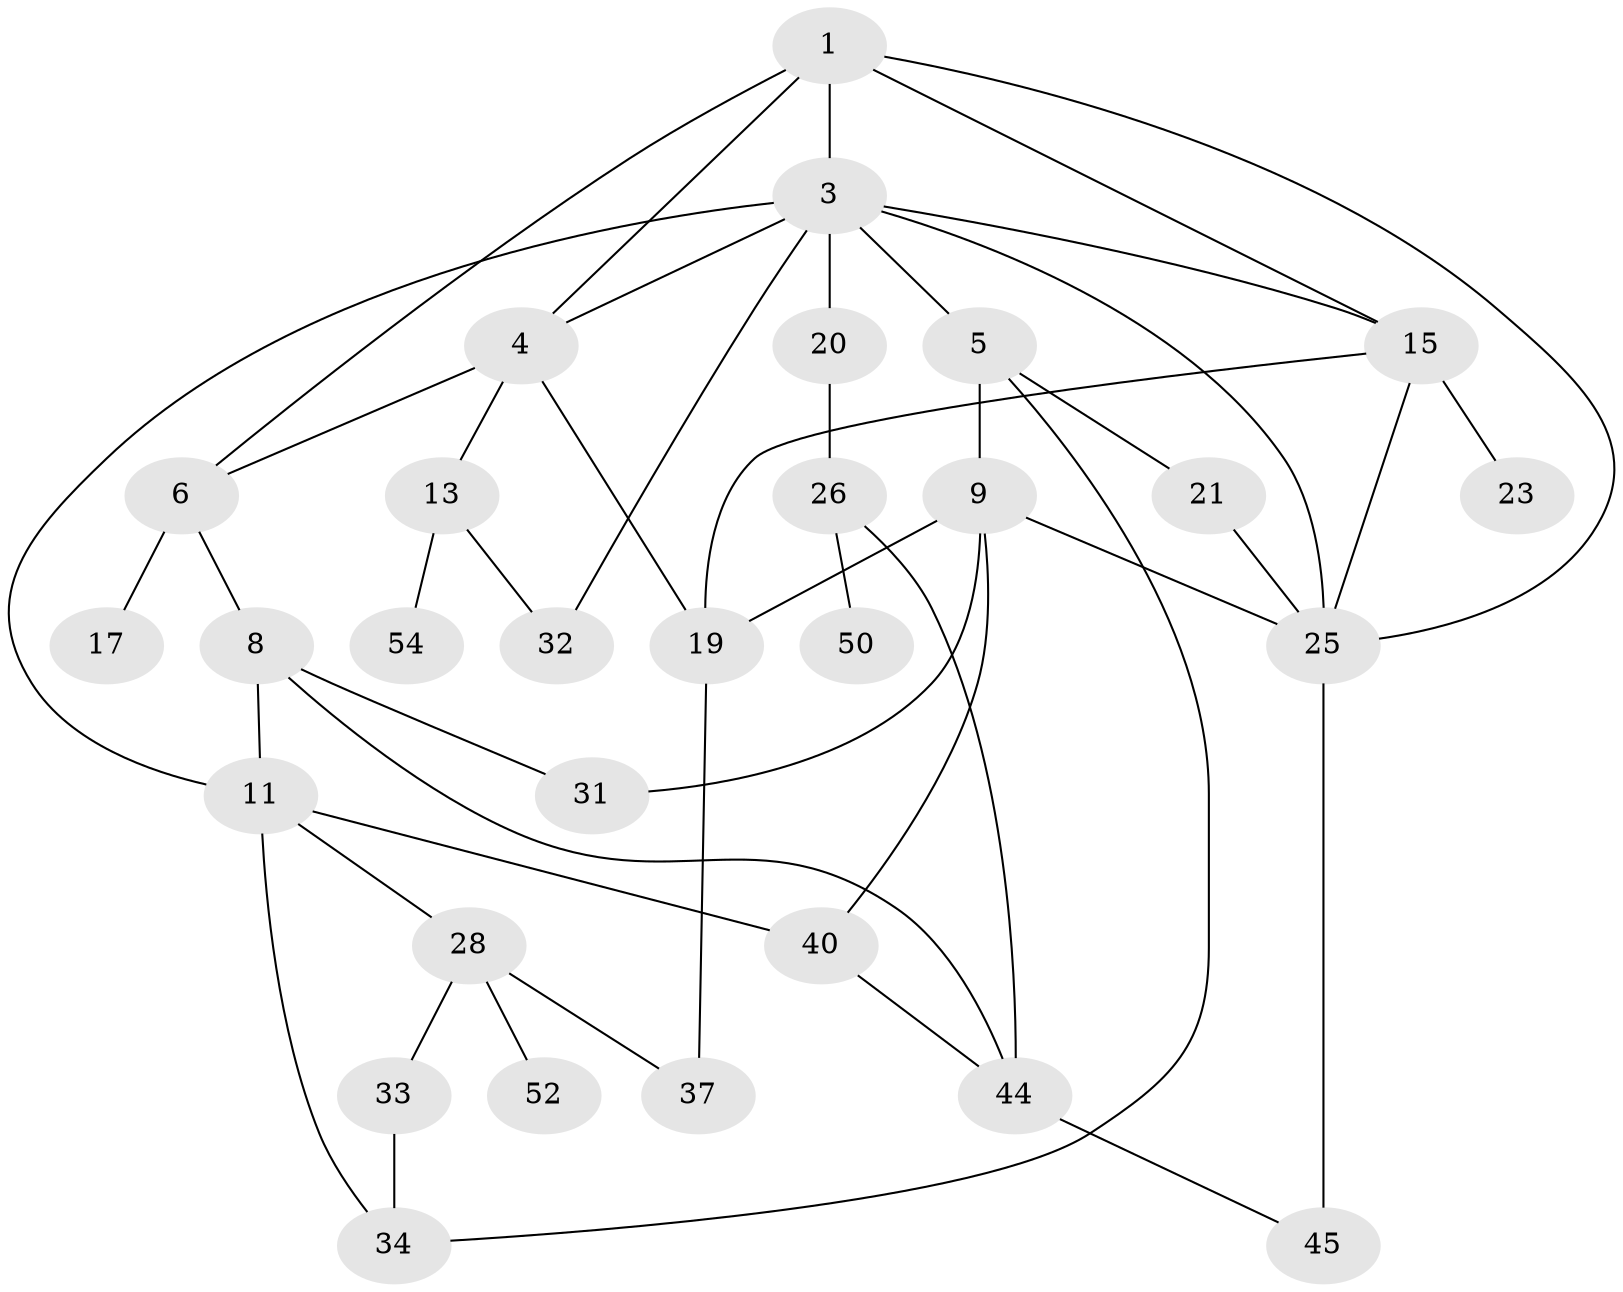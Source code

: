 // original degree distribution, {6: 0.01694915254237288, 2: 0.3220338983050847, 3: 0.288135593220339, 4: 0.11864406779661017, 5: 0.0847457627118644, 7: 0.03389830508474576, 1: 0.13559322033898305}
// Generated by graph-tools (version 1.1) at 2025/13/03/09/25 04:13:22]
// undirected, 29 vertices, 47 edges
graph export_dot {
graph [start="1"]
  node [color=gray90,style=filled];
  1 [super="+49+2"];
  3 [super="+14"];
  4 [super="+10"];
  5 [super="+7"];
  6 [super="+12"];
  8 [super="+18"];
  9 [super="+24"];
  11 [super="+27"];
  13;
  15;
  17;
  19 [super="+22"];
  20;
  21;
  23;
  25 [super="+36+56+58+29+41"];
  26;
  28 [super="+30"];
  31;
  32 [super="+42+46"];
  33;
  34 [super="+51"];
  37;
  40 [super="+43"];
  44 [super="+57"];
  45;
  50;
  52;
  54;
  1 -- 3 [weight=2];
  1 -- 4;
  1 -- 25 [weight=2];
  1 -- 6;
  1 -- 15;
  3 -- 5;
  3 -- 32 [weight=2];
  3 -- 4;
  3 -- 11;
  3 -- 15;
  3 -- 20;
  3 -- 25;
  4 -- 6;
  4 -- 13;
  4 -- 19;
  5 -- 9 [weight=2];
  5 -- 21;
  5 -- 34;
  6 -- 8;
  6 -- 17;
  8 -- 11 [weight=2];
  8 -- 44;
  8 -- 31;
  9 -- 25 [weight=2];
  9 -- 19;
  9 -- 40;
  9 -- 31;
  11 -- 40;
  11 -- 34;
  11 -- 28;
  13 -- 54;
  13 -- 32;
  15 -- 23;
  15 -- 25;
  15 -- 19;
  19 -- 37;
  20 -- 26;
  21 -- 25;
  25 -- 45 [weight=2];
  26 -- 50;
  26 -- 44;
  28 -- 33;
  28 -- 37;
  28 -- 52;
  33 -- 34;
  40 -- 44;
  44 -- 45;
}
